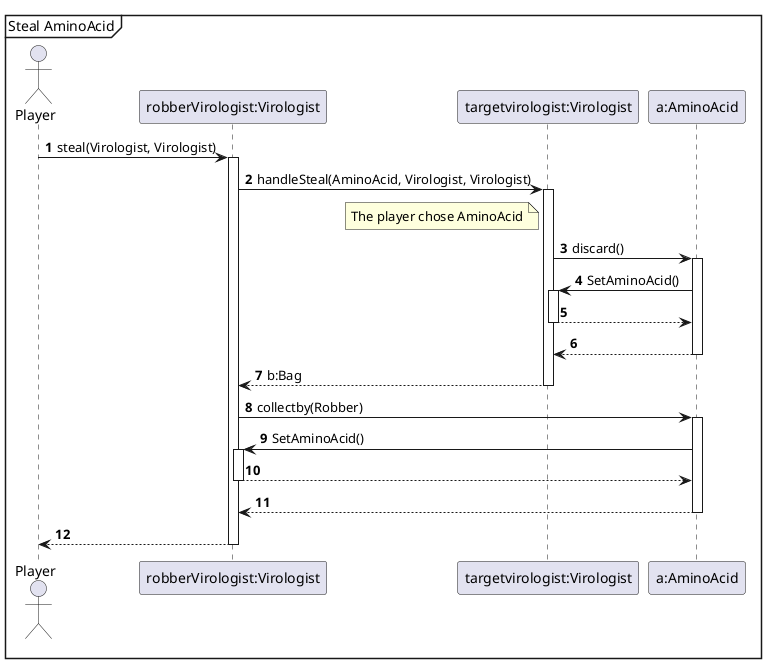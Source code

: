 @startuml
'https://plantuml.com/sequence-diagram
autonumber

mainframe Steal AminoAcid

actor Player

Player -> "robberVirologist:Virologist"++: steal(Virologist, Virologist)


"robberVirologist:Virologist" -> "targetvirologist:Virologist"++: handleSteal(AminoAcid, Virologist, Virologist)



        note left "targetvirologist:Virologist"
            The player chose AminoAcid
        end note

        "targetvirologist:Virologist"->"a:AminoAcid"++:discard()
        "a:AminoAcid"->"targetvirologist:Virologist"++:SetAminoAcid()
        "targetvirologist:Virologist"-->"a:AminoAcid"--
        "a:AminoAcid"-->"targetvirologist:Virologist"--

    "targetvirologist:Virologist" -->"robberVirologist:Virologist"--: b:Bag
    "robberVirologist:Virologist"->"a:AminoAcid"++:collectby(Robber)
      "a:AminoAcid"->"robberVirologist:Virologist"++:SetAminoAcid()
       "robberVirologist:Virologist"-->"a:AminoAcid"--
    "a:AminoAcid"-->"robberVirologist:Virologist"--:


"robberVirologist:Virologist" --> Player --
@enduml